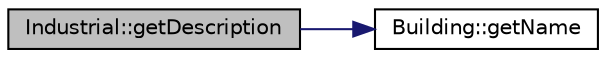digraph "Industrial::getDescription"
{
 // LATEX_PDF_SIZE
  edge [fontname="Helvetica",fontsize="10",labelfontname="Helvetica",labelfontsize="10"];
  node [fontname="Helvetica",fontsize="10",shape=record];
  rankdir="LR";
  Node1 [label="Industrial::getDescription",height=0.2,width=0.4,color="black", fillcolor="grey75", style="filled", fontcolor="black",tooltip="Gets the building description."];
  Node1 -> Node2 [color="midnightblue",fontsize="10",style="solid",fontname="Helvetica"];
  Node2 [label="Building::getName",height=0.2,width=0.4,color="black", fillcolor="white", style="filled",URL="$classBuilding.html#ad6b92a8bd3b8170bbdaaa0170f390ee7",tooltip="Gets the component name."];
}
